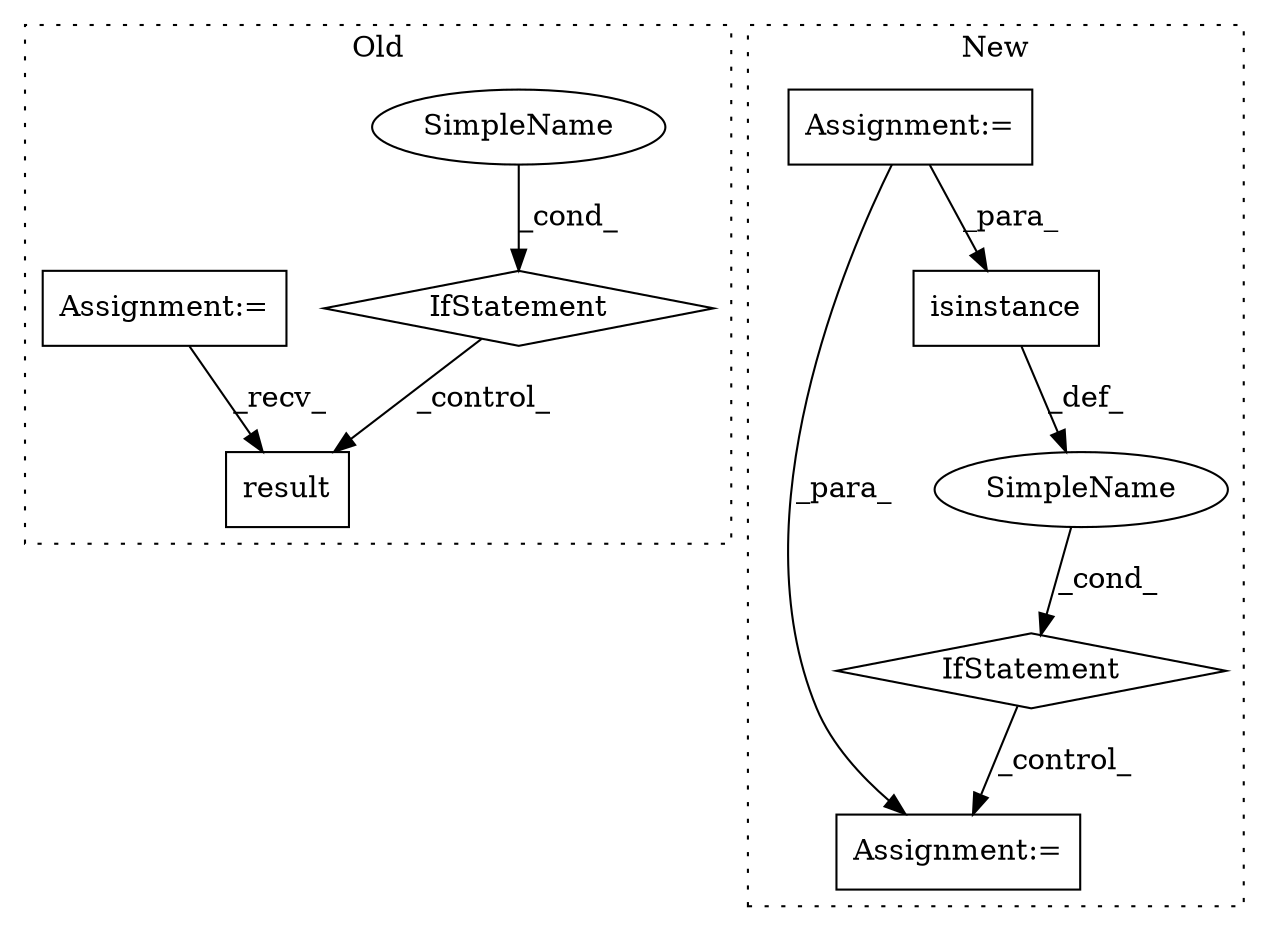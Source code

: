 digraph G {
subgraph cluster0 {
1 [label="result" a="32" s="349,376" l="7,1" shape="box"];
5 [label="IfStatement" a="25" s="319,328" l="4,2" shape="diamond"];
6 [label="SimpleName" a="42" s="323" l="5" shape="ellipse"];
9 [label="Assignment:=" a="7" s="277" l="1" shape="box"];
label = "Old";
style="dotted";
}
subgraph cluster1 {
2 [label="IfStatement" a="25" s="2062,2110" l="4,2" shape="diamond"];
3 [label="Assignment:=" a="7" s="2123" l="1" shape="box"];
4 [label="SimpleName" a="42" s="" l="" shape="ellipse"];
7 [label="Assignment:=" a="7" s="2033" l="3" shape="box"];
8 [label="isinstance" a="32" s="2066,2108" l="11,2" shape="box"];
label = "New";
style="dotted";
}
2 -> 3 [label="_control_"];
4 -> 2 [label="_cond_"];
5 -> 1 [label="_control_"];
6 -> 5 [label="_cond_"];
7 -> 3 [label="_para_"];
7 -> 8 [label="_para_"];
8 -> 4 [label="_def_"];
9 -> 1 [label="_recv_"];
}